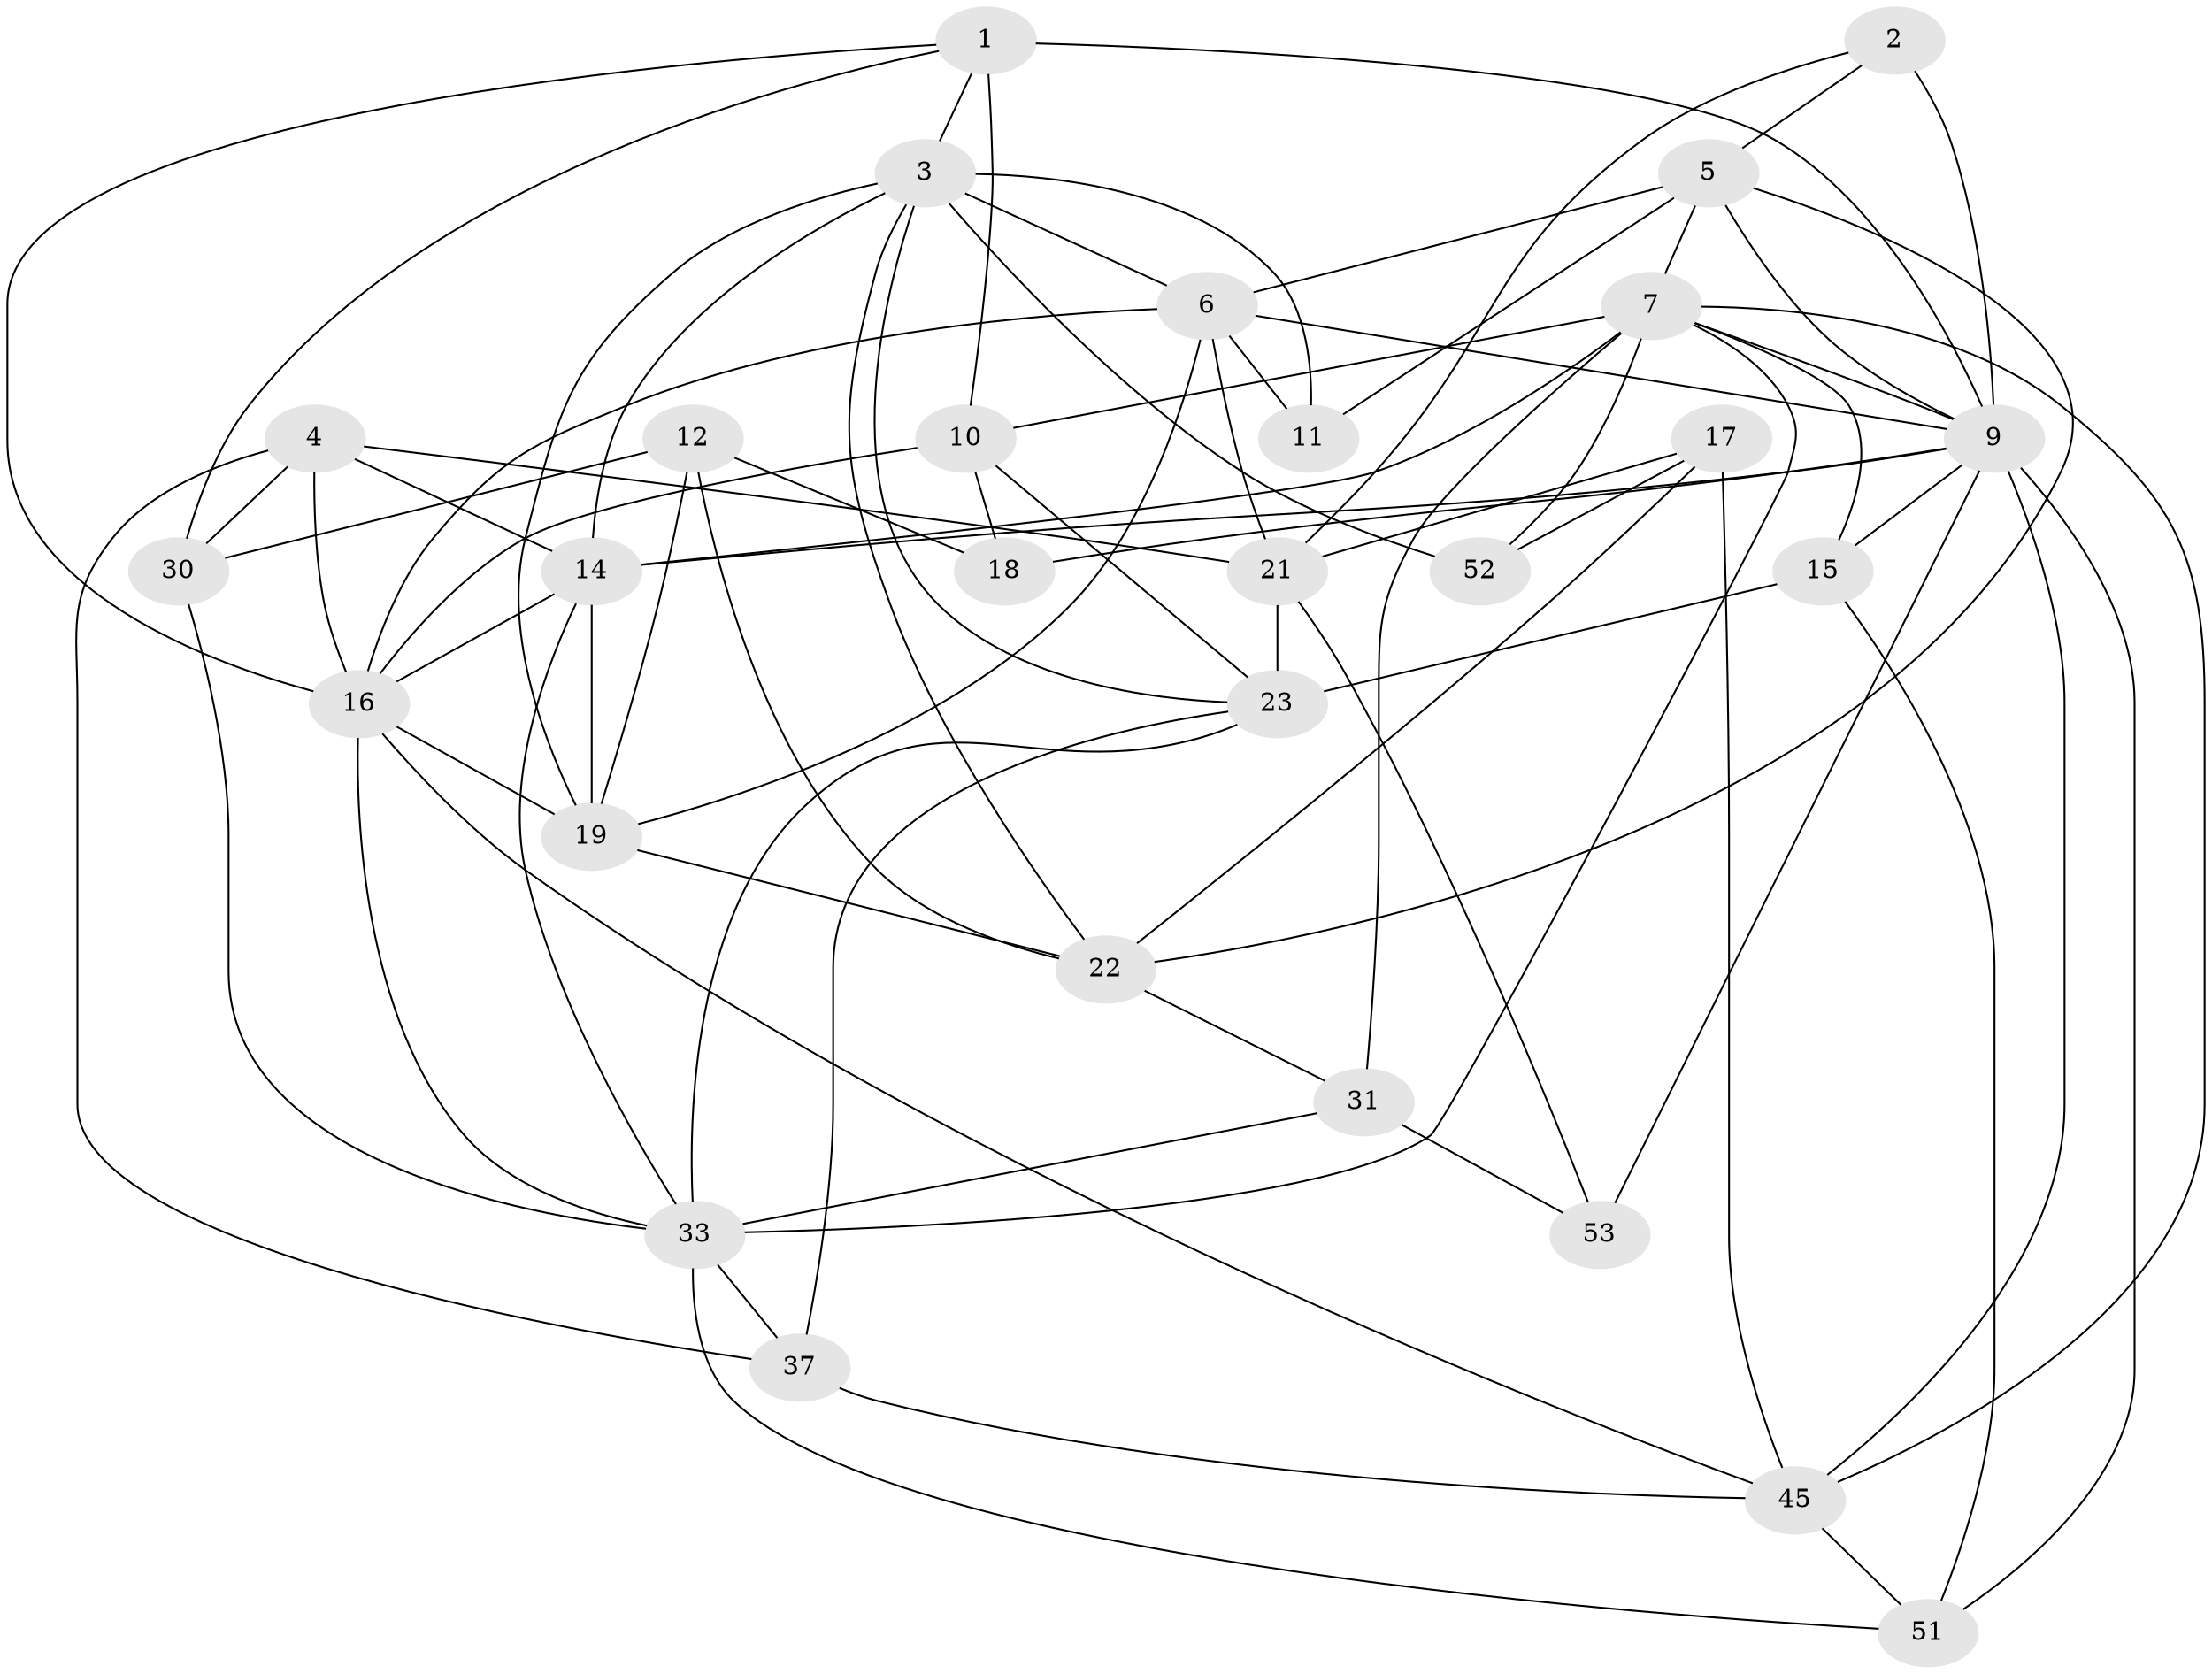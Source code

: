 // original degree distribution, {4: 1.0}
// Generated by graph-tools (version 1.1) at 2025/16/03/09/25 04:16:20]
// undirected, 28 vertices, 76 edges
graph export_dot {
graph [start="1"]
  node [color=gray90,style=filled];
  1 [super="+41"];
  2;
  3 [super="+34+55"];
  4 [super="+46"];
  5 [super="+8"];
  6 [super="+54+50"];
  7 [super="+32+38"];
  9 [super="+47+13"];
  10 [super="+20"];
  11;
  12;
  14 [super="+24+35"];
  15;
  16 [super="+28+44"];
  17;
  18;
  19 [super="+39+43"];
  21 [super="+40"];
  22 [super="+27"];
  23 [super="+25"];
  30;
  31;
  33 [super="+48+36"];
  37;
  45 [super="+56"];
  51;
  52;
  53;
  1 -- 3;
  1 -- 9 [weight=2];
  1 -- 10;
  1 -- 30;
  1 -- 16;
  2 -- 21;
  2 -- 9 [weight=2];
  2 -- 5;
  3 -- 22;
  3 -- 6;
  3 -- 19;
  3 -- 14;
  3 -- 11;
  3 -- 52;
  3 -- 23;
  4 -- 37;
  4 -- 30;
  4 -- 21;
  4 -- 14 [weight=2];
  4 -- 16;
  5 -- 9;
  5 -- 7;
  5 -- 6;
  5 -- 11;
  5 -- 22;
  6 -- 16;
  6 -- 11 [weight=2];
  6 -- 19;
  6 -- 21;
  6 -- 9;
  7 -- 33;
  7 -- 52 [weight=2];
  7 -- 10;
  7 -- 31;
  7 -- 45;
  7 -- 15;
  7 -- 14;
  7 -- 9;
  9 -- 45;
  9 -- 14;
  9 -- 15;
  9 -- 18;
  9 -- 51;
  9 -- 53 [weight=2];
  10 -- 18 [weight=2];
  10 -- 23;
  10 -- 16;
  12 -- 18;
  12 -- 30;
  12 -- 19;
  12 -- 22;
  14 -- 16;
  14 -- 19;
  14 -- 33;
  15 -- 51;
  15 -- 23;
  16 -- 19;
  16 -- 33;
  16 -- 45;
  17 -- 21;
  17 -- 52;
  17 -- 45;
  17 -- 22;
  19 -- 22;
  21 -- 53;
  21 -- 23;
  22 -- 31;
  23 -- 37;
  23 -- 33;
  30 -- 33;
  31 -- 53;
  31 -- 33;
  33 -- 51;
  33 -- 37;
  37 -- 45;
  45 -- 51;
}
